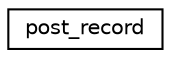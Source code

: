 digraph "Graphical Class Hierarchy"
{
  edge [fontname="Helvetica",fontsize="10",labelfontname="Helvetica",labelfontsize="10"];
  node [fontname="Helvetica",fontsize="10",shape=record];
  rankdir="LR";
  Node0 [label="post_record",height=0.2,width=0.4,color="black", fillcolor="white", style="filled",URL="$structpost__record.html"];
}
